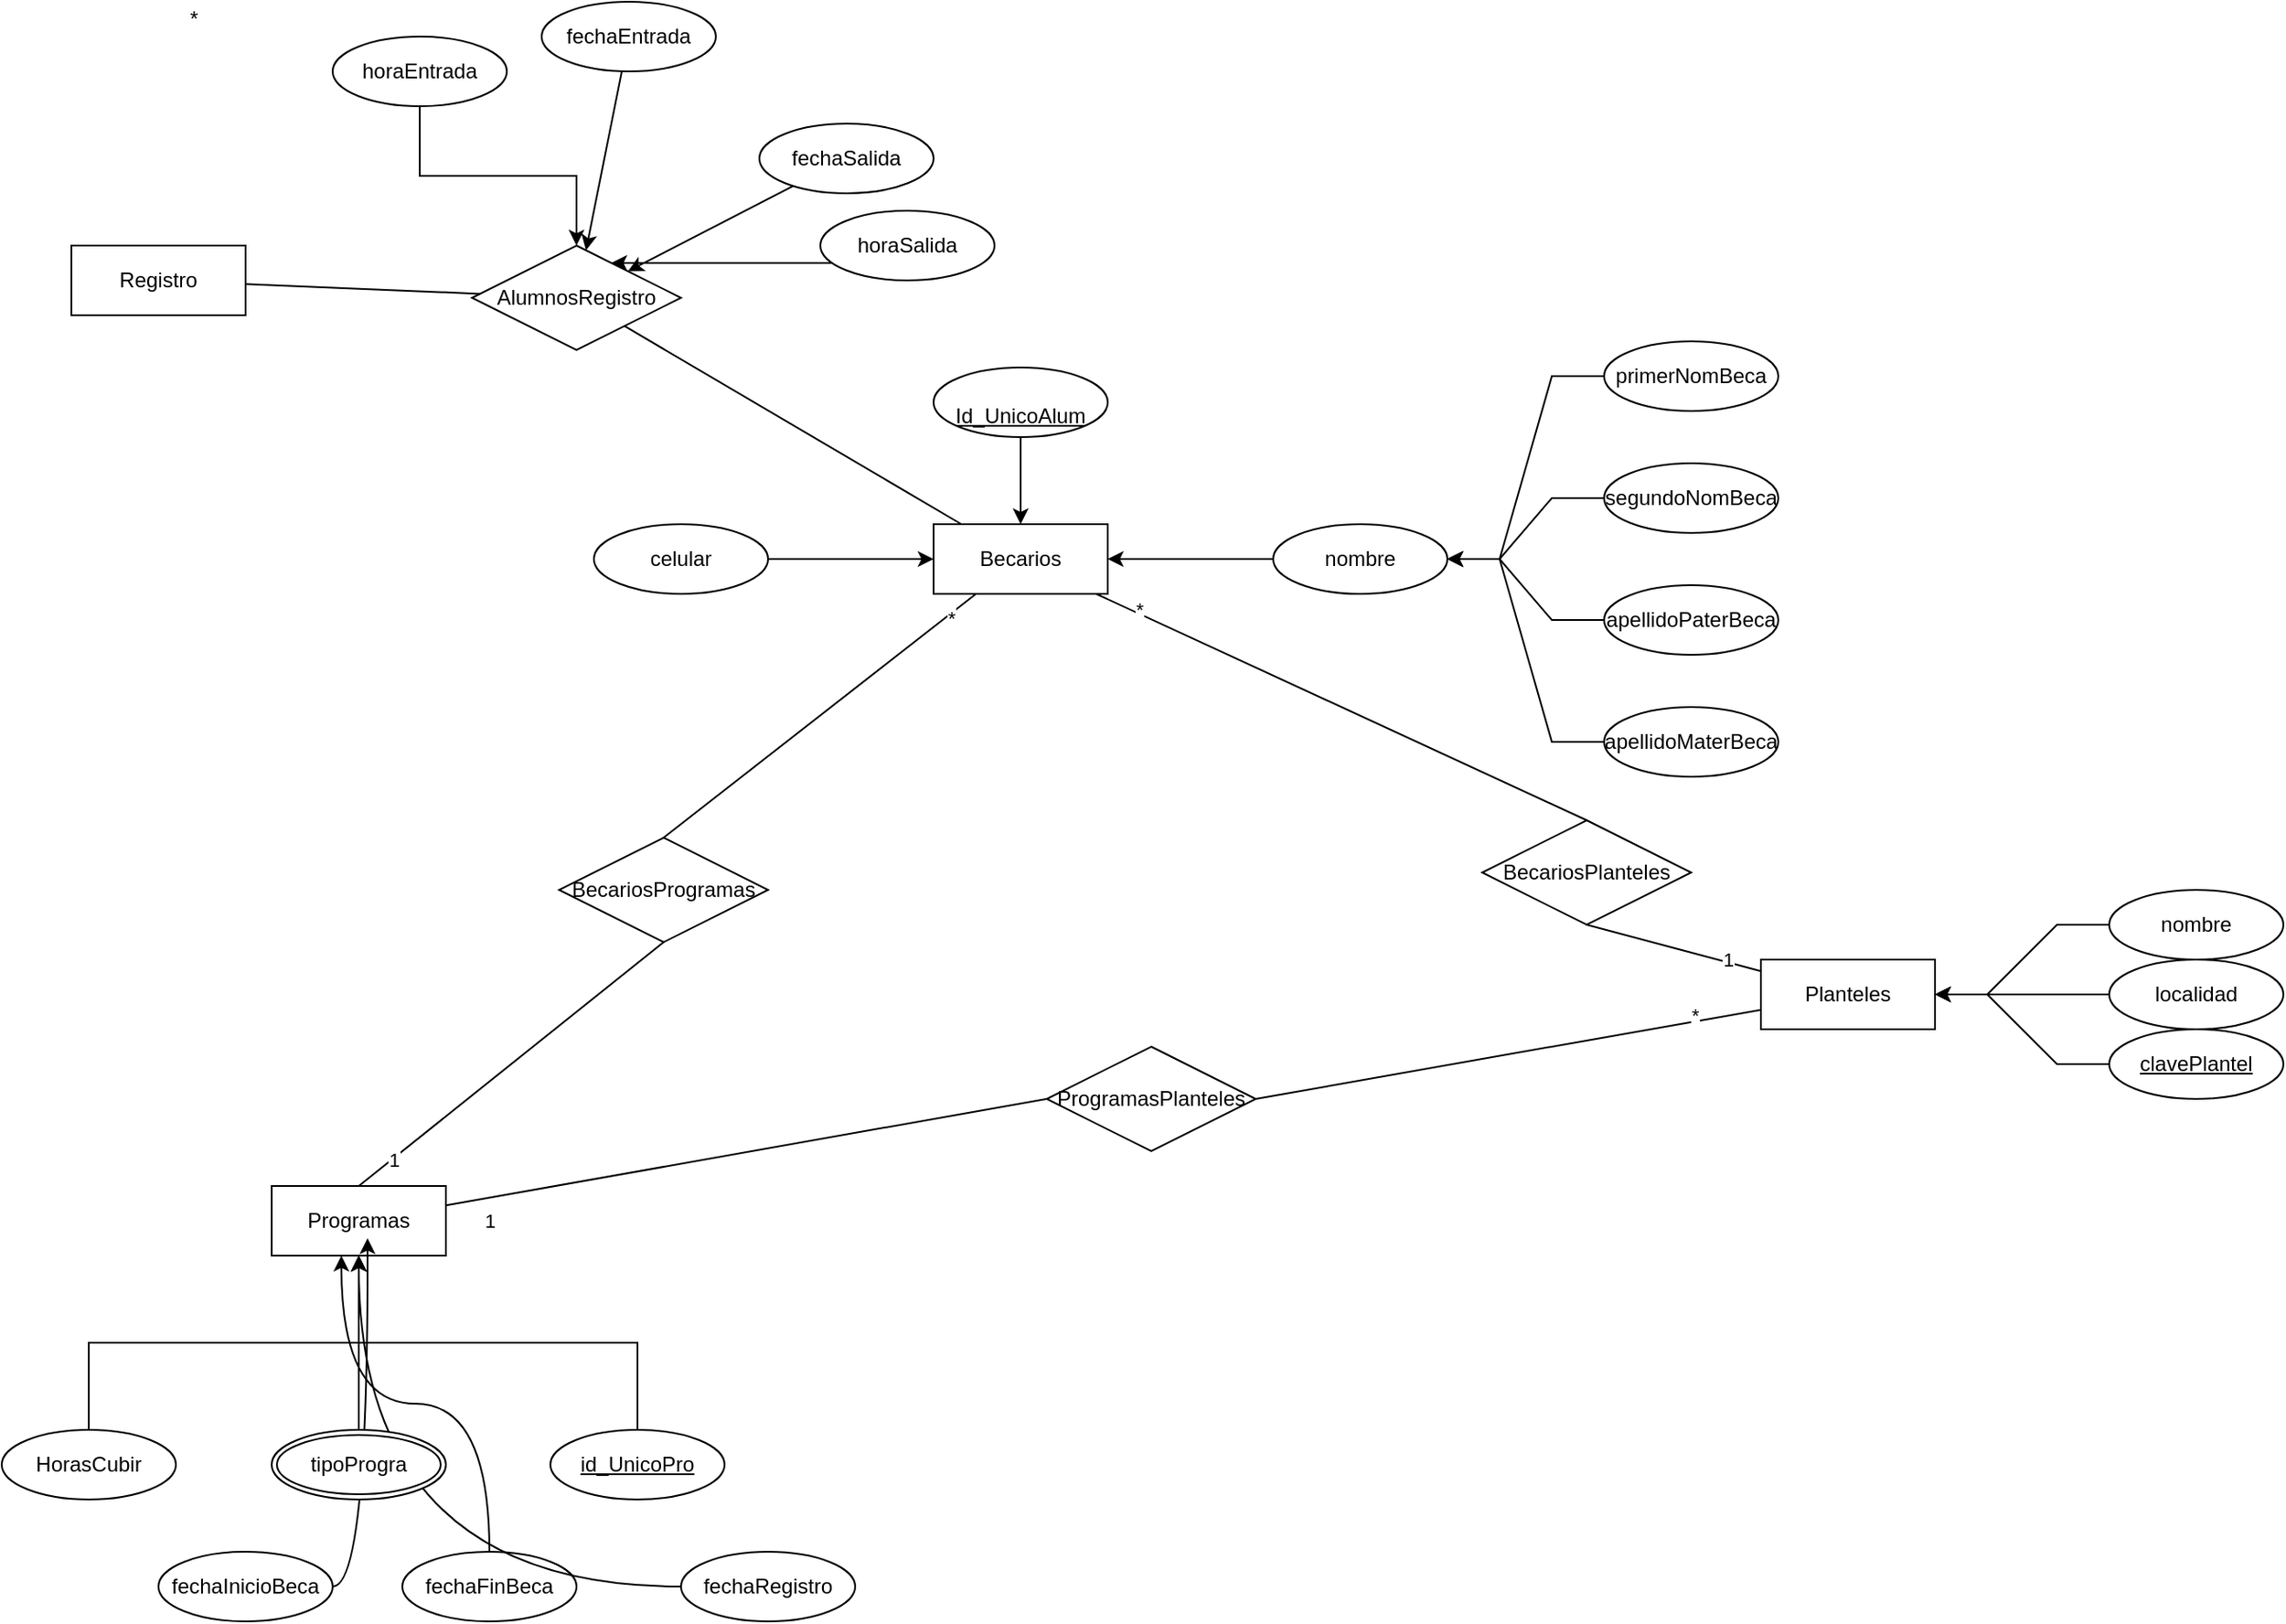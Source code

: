<mxfile version="13.7.9" type="device"><diagram id="R2lEEEUBdFMjLlhIrx00" name="Page-1"><mxGraphModel dx="1942" dy="1594" grid="1" gridSize="10" guides="1" tooltips="1" connect="1" arrows="1" fold="1" page="1" pageScale="1" pageWidth="850" pageHeight="1100" math="0" shadow="0" extFonts="Permanent Marker^https://fonts.googleapis.com/css?family=Permanent+Marker"><root><mxCell id="0"/><mxCell id="1" parent="0"/><mxCell id="RgBHQVK6Hvy90P2Zr82D-1" value="Becarios" style="whiteSpace=wrap;html=1;align=center;" parent="1" vertex="1"><mxGeometry x="375" y="70" width="100" height="40" as="geometry"/></mxCell><mxCell id="RgBHQVK6Hvy90P2Zr82D-14" style="edgeStyle=entityRelationEdgeStyle;rounded=0;orthogonalLoop=1;jettySize=auto;html=1;" parent="1" source="RgBHQVK6Hvy90P2Zr82D-2" target="RgBHQVK6Hvy90P2Zr82D-12" edge="1"><mxGeometry relative="1" as="geometry"/></mxCell><mxCell id="RgBHQVK6Hvy90P2Zr82D-2" value="primerNomBeca" style="ellipse;whiteSpace=wrap;html=1;align=center;" parent="1" vertex="1"><mxGeometry x="760" y="-35" width="100" height="40" as="geometry"/></mxCell><mxCell id="RgBHQVK6Hvy90P2Zr82D-22" style="edgeStyle=none;rounded=0;orthogonalLoop=1;jettySize=auto;html=1;" parent="1" source="RgBHQVK6Hvy90P2Zr82D-3" target="RgBHQVK6Hvy90P2Zr82D-1" edge="1"><mxGeometry relative="1" as="geometry"/></mxCell><mxCell id="RgBHQVK6Hvy90P2Zr82D-3" value="&lt;table border=&quot;0&quot; cellpadding=&quot;0&quot; cellspacing=&quot;0&quot; width=&quot;210&quot; style=&quot;border-collapse: collapse ; width: 158pt&quot;&gt;&lt;tbody&gt;&lt;tr style=&quot;height: 15.0pt&quot;&gt;&lt;br/&gt;  &lt;td height=&quot;20&quot; class=&quot;xl65&quot; width=&quot;210&quot; style=&quot;height: 15.0pt ; width: 158pt&quot;&gt;Id_UnicoAlum&lt;/td&gt;&lt;/tr&gt;&lt;/tbody&gt;&lt;/table&gt;" style="ellipse;whiteSpace=wrap;html=1;align=center;fontStyle=4;" parent="1" vertex="1"><mxGeometry x="375" y="-20" width="100" height="40" as="geometry"/></mxCell><mxCell id="RgBHQVK6Hvy90P2Zr82D-16" style="edgeStyle=entityRelationEdgeStyle;rounded=0;orthogonalLoop=1;jettySize=auto;html=1;" parent="1" source="RgBHQVK6Hvy90P2Zr82D-5" target="RgBHQVK6Hvy90P2Zr82D-12" edge="1"><mxGeometry relative="1" as="geometry"/></mxCell><mxCell id="RgBHQVK6Hvy90P2Zr82D-5" value="segundoNomBeca" style="ellipse;whiteSpace=wrap;html=1;align=center;" parent="1" vertex="1"><mxGeometry x="760" y="35" width="100" height="40" as="geometry"/></mxCell><mxCell id="RgBHQVK6Hvy90P2Zr82D-19" style="edgeStyle=entityRelationEdgeStyle;rounded=0;orthogonalLoop=1;jettySize=auto;html=1;" parent="1" source="RgBHQVK6Hvy90P2Zr82D-7" target="RgBHQVK6Hvy90P2Zr82D-1" edge="1"><mxGeometry relative="1" as="geometry"/></mxCell><mxCell id="RgBHQVK6Hvy90P2Zr82D-7" value="celular" style="ellipse;whiteSpace=wrap;html=1;align=center;" parent="1" vertex="1"><mxGeometry x="180" y="70" width="100" height="40" as="geometry"/></mxCell><mxCell id="RgBHQVK6Hvy90P2Zr82D-17" style="edgeStyle=entityRelationEdgeStyle;rounded=0;orthogonalLoop=1;jettySize=auto;html=1;" parent="1" source="RgBHQVK6Hvy90P2Zr82D-9" target="RgBHQVK6Hvy90P2Zr82D-12" edge="1"><mxGeometry relative="1" as="geometry"/></mxCell><mxCell id="RgBHQVK6Hvy90P2Zr82D-9" value="apellidoPaterBeca" style="ellipse;whiteSpace=wrap;html=1;align=center;" parent="1" vertex="1"><mxGeometry x="760" y="105" width="100" height="40" as="geometry"/></mxCell><mxCell id="RgBHQVK6Hvy90P2Zr82D-18" style="edgeStyle=entityRelationEdgeStyle;rounded=0;orthogonalLoop=1;jettySize=auto;html=1;" parent="1" source="RgBHQVK6Hvy90P2Zr82D-10" target="RgBHQVK6Hvy90P2Zr82D-12" edge="1"><mxGeometry relative="1" as="geometry"/></mxCell><mxCell id="RgBHQVK6Hvy90P2Zr82D-10" value="apellidoMaterBeca" style="ellipse;whiteSpace=wrap;html=1;align=center;" parent="1" vertex="1"><mxGeometry x="760" y="175" width="100" height="40" as="geometry"/></mxCell><mxCell id="RgBHQVK6Hvy90P2Zr82D-21" style="edgeStyle=entityRelationEdgeStyle;rounded=0;orthogonalLoop=1;jettySize=auto;html=1;" parent="1" source="RgBHQVK6Hvy90P2Zr82D-12" target="RgBHQVK6Hvy90P2Zr82D-1" edge="1"><mxGeometry relative="1" as="geometry"/></mxCell><mxCell id="RgBHQVK6Hvy90P2Zr82D-12" value="nombre" style="ellipse;whiteSpace=wrap;html=1;align=center;" parent="1" vertex="1"><mxGeometry x="570" y="70" width="100" height="40" as="geometry"/></mxCell><mxCell id="RgBHQVK6Hvy90P2Zr82D-24" value="Programas&lt;br&gt;" style="whiteSpace=wrap;html=1;align=center;" parent="1" vertex="1"><mxGeometry x="-5" y="450" width="100" height="40" as="geometry"/></mxCell><mxCell id="RgBHQVK6Hvy90P2Zr82D-36" style="edgeStyle=elbowEdgeStyle;rounded=0;orthogonalLoop=1;jettySize=auto;elbow=vertical;html=1;" parent="1" source="RgBHQVK6Hvy90P2Zr82D-26" target="RgBHQVK6Hvy90P2Zr82D-24" edge="1"><mxGeometry relative="1" as="geometry"/></mxCell><mxCell id="RgBHQVK6Hvy90P2Zr82D-26" value="id_UnicoPro" style="ellipse;whiteSpace=wrap;html=1;align=center;fontStyle=4;" parent="1" vertex="1"><mxGeometry x="155" y="590" width="100" height="40" as="geometry"/></mxCell><mxCell id="RgBHQVK6Hvy90P2Zr82D-34" style="edgeStyle=elbowEdgeStyle;rounded=0;orthogonalLoop=1;jettySize=auto;elbow=vertical;html=1;" parent="1" source="RgBHQVK6Hvy90P2Zr82D-27" target="RgBHQVK6Hvy90P2Zr82D-24" edge="1"><mxGeometry relative="1" as="geometry"/></mxCell><mxCell id="RgBHQVK6Hvy90P2Zr82D-33" style="edgeStyle=elbowEdgeStyle;rounded=0;orthogonalLoop=1;jettySize=auto;elbow=vertical;html=1;" parent="1" source="RgBHQVK6Hvy90P2Zr82D-28" target="RgBHQVK6Hvy90P2Zr82D-24" edge="1"><mxGeometry relative="1" as="geometry"/></mxCell><mxCell id="RgBHQVK6Hvy90P2Zr82D-28" value="HorasCubir" style="ellipse;whiteSpace=wrap;html=1;align=center;" parent="1" vertex="1"><mxGeometry x="-160" y="590" width="100" height="40" as="geometry"/></mxCell><mxCell id="RgBHQVK6Hvy90P2Zr82D-37" value="Planteles" style="whiteSpace=wrap;html=1;align=center;" parent="1" vertex="1"><mxGeometry x="850" y="320" width="100" height="40" as="geometry"/></mxCell><mxCell id="RgBHQVK6Hvy90P2Zr82D-40" style="edgeStyle=entityRelationEdgeStyle;rounded=0;orthogonalLoop=1;jettySize=auto;html=1;" parent="1" source="RgBHQVK6Hvy90P2Zr82D-38" target="RgBHQVK6Hvy90P2Zr82D-37" edge="1"><mxGeometry relative="1" as="geometry"/></mxCell><mxCell id="RgBHQVK6Hvy90P2Zr82D-38" value="clavePlantel" style="ellipse;whiteSpace=wrap;html=1;align=center;fontStyle=4;" parent="1" vertex="1"><mxGeometry x="1050" y="360" width="100" height="40" as="geometry"/></mxCell><mxCell id="RgBHQVK6Hvy90P2Zr82D-41" style="edgeStyle=entityRelationEdgeStyle;rounded=0;orthogonalLoop=1;jettySize=auto;html=1;" parent="1" source="RgBHQVK6Hvy90P2Zr82D-39" target="RgBHQVK6Hvy90P2Zr82D-37" edge="1"><mxGeometry relative="1" as="geometry"/></mxCell><mxCell id="RgBHQVK6Hvy90P2Zr82D-39" value="nombre" style="ellipse;whiteSpace=wrap;html=1;align=center;" parent="1" vertex="1"><mxGeometry x="1050" y="280" width="100" height="40" as="geometry"/></mxCell><mxCell id="pIyZBr5l5sI51rU7Uox2-5" style="edgeStyle=orthogonalEdgeStyle;curved=1;rounded=0;orthogonalLoop=1;jettySize=auto;html=1;entryX=0.4;entryY=1;entryDx=0;entryDy=0;entryPerimeter=0;" edge="1" parent="1" source="RgBHQVK6Hvy90P2Zr82D-44" target="RgBHQVK6Hvy90P2Zr82D-24"><mxGeometry relative="1" as="geometry"/></mxCell><mxCell id="RgBHQVK6Hvy90P2Zr82D-44" value="fechaFinBeca" style="ellipse;whiteSpace=wrap;html=1;align=center;" parent="1" vertex="1"><mxGeometry x="70" y="660" width="100" height="40" as="geometry"/></mxCell><mxCell id="pIyZBr5l5sI51rU7Uox2-4" style="edgeStyle=orthogonalEdgeStyle;curved=1;rounded=0;orthogonalLoop=1;jettySize=auto;html=1;" edge="1" parent="1" source="RgBHQVK6Hvy90P2Zr82D-45"><mxGeometry relative="1" as="geometry"><mxPoint x="50" y="480" as="targetPoint"/></mxGeometry></mxCell><mxCell id="RgBHQVK6Hvy90P2Zr82D-45" value="fechaInicioBeca" style="ellipse;whiteSpace=wrap;html=1;align=center;" parent="1" vertex="1"><mxGeometry x="-70" y="660" width="100" height="40" as="geometry"/></mxCell><mxCell id="RgBHQVK6Hvy90P2Zr82D-53" value="Registro" style="whiteSpace=wrap;html=1;align=center;" parent="1" vertex="1"><mxGeometry x="-120" y="-90" width="100" height="40" as="geometry"/></mxCell><mxCell id="RgBHQVK6Hvy90P2Zr82D-59" value="" style="endArrow=none;html=1;rounded=0;entryX=0.5;entryY=0;entryDx=0;entryDy=0;" parent="1" source="RgBHQVK6Hvy90P2Zr82D-1" target="RgBHQVK6Hvy90P2Zr82D-24" edge="1"><mxGeometry relative="1" as="geometry"><mxPoint x="450" y="240" as="sourcePoint"/><mxPoint x="610" y="240" as="targetPoint"/><Array as="points"><mxPoint x="220" y="250"/><mxPoint x="220" y="310"/></Array></mxGeometry></mxCell><mxCell id="pIyZBr5l5sI51rU7Uox2-11" value="1" style="edgeLabel;html=1;align=center;verticalAlign=middle;resizable=0;points=[];" vertex="1" connectable="0" parent="RgBHQVK6Hvy90P2Zr82D-59"><mxGeometry x="0.901" relative="1" as="geometry"><mxPoint as="offset"/></mxGeometry></mxCell><mxCell id="pIyZBr5l5sI51rU7Uox2-12" value="*" style="edgeLabel;html=1;align=center;verticalAlign=middle;resizable=0;points=[];" vertex="1" connectable="0" parent="RgBHQVK6Hvy90P2Zr82D-59"><mxGeometry x="-0.919" y="1" relative="1" as="geometry"><mxPoint x="1" as="offset"/></mxGeometry></mxCell><mxCell id="RgBHQVK6Hvy90P2Zr82D-55" value="BecariosProgramas" style="shape=rhombus;perimeter=rhombusPerimeter;whiteSpace=wrap;html=1;align=center;" parent="1" vertex="1"><mxGeometry x="160" y="250" width="120" height="60" as="geometry"/></mxCell><mxCell id="RgBHQVK6Hvy90P2Zr82D-61" value="" style="endArrow=none;html=1;rounded=0;" parent="1" source="RgBHQVK6Hvy90P2Zr82D-24" target="RgBHQVK6Hvy90P2Zr82D-37" edge="1"><mxGeometry relative="1" as="geometry"><mxPoint x="550" y="440" as="sourcePoint"/><mxPoint x="710" y="440" as="targetPoint"/><Array as="points"><mxPoint x="440" y="400"/><mxPoint x="560" y="400"/></Array></mxGeometry></mxCell><mxCell id="pIyZBr5l5sI51rU7Uox2-14" value="*" style="edgeLabel;html=1;align=center;verticalAlign=middle;resizable=0;points=[];" vertex="1" connectable="0" parent="RgBHQVK6Hvy90P2Zr82D-61"><mxGeometry x="0.901" y="4" relative="1" as="geometry"><mxPoint as="offset"/></mxGeometry></mxCell><mxCell id="pIyZBr5l5sI51rU7Uox2-15" value="1" style="edgeLabel;html=1;align=center;verticalAlign=middle;resizable=0;points=[];" vertex="1" connectable="0" parent="RgBHQVK6Hvy90P2Zr82D-61"><mxGeometry x="-0.944" y="3" relative="1" as="geometry"><mxPoint x="4.25" y="15.58" as="offset"/></mxGeometry></mxCell><mxCell id="RgBHQVK6Hvy90P2Zr82D-57" value="ProgramasPlanteles" style="shape=rhombus;perimeter=rhombusPerimeter;whiteSpace=wrap;html=1;align=center;" parent="1" vertex="1"><mxGeometry x="440" y="370" width="120" height="60" as="geometry"/></mxCell><mxCell id="RgBHQVK6Hvy90P2Zr82D-54" value="AlumnosRegistro" style="shape=rhombus;perimeter=rhombusPerimeter;whiteSpace=wrap;html=1;align=center;" parent="1" vertex="1"><mxGeometry x="110" y="-90" width="120" height="60" as="geometry"/></mxCell><mxCell id="RgBHQVK6Hvy90P2Zr82D-63" style="edgeStyle=none;rounded=0;orthogonalLoop=1;jettySize=auto;html=1;exitX=0.5;exitY=0;exitDx=0;exitDy=0;" parent="1" source="RgBHQVK6Hvy90P2Zr82D-54" target="RgBHQVK6Hvy90P2Zr82D-54" edge="1"><mxGeometry relative="1" as="geometry"/></mxCell><mxCell id="RgBHQVK6Hvy90P2Zr82D-66" style="edgeStyle=none;rounded=0;orthogonalLoop=1;jettySize=auto;html=1;" parent="1" source="RgBHQVK6Hvy90P2Zr82D-64" target="RgBHQVK6Hvy90P2Zr82D-54" edge="1"><mxGeometry relative="1" as="geometry"/></mxCell><mxCell id="RgBHQVK6Hvy90P2Zr82D-64" value="fechaEntrada" style="ellipse;whiteSpace=wrap;html=1;align=center;" parent="1" vertex="1"><mxGeometry x="150" y="-230" width="100" height="40" as="geometry"/></mxCell><mxCell id="RgBHQVK6Hvy90P2Zr82D-67" style="edgeStyle=none;rounded=0;orthogonalLoop=1;jettySize=auto;html=1;" parent="1" source="RgBHQVK6Hvy90P2Zr82D-65" target="RgBHQVK6Hvy90P2Zr82D-54" edge="1"><mxGeometry relative="1" as="geometry"/></mxCell><mxCell id="RgBHQVK6Hvy90P2Zr82D-65" value="fechaSalida" style="ellipse;whiteSpace=wrap;html=1;align=center;" parent="1" vertex="1"><mxGeometry x="275" y="-160" width="100" height="40" as="geometry"/></mxCell><mxCell id="RgBHQVK6Hvy90P2Zr82D-69" value="*" style="text;html=1;align=center;verticalAlign=middle;resizable=0;points=[];autosize=1;" parent="1" vertex="1"><mxGeometry x="-60" y="-230" width="20" height="20" as="geometry"/></mxCell><mxCell id="RgBHQVK6Hvy90P2Zr82D-75" value="" style="endArrow=none;html=1;rounded=0;" parent="1" source="RgBHQVK6Hvy90P2Zr82D-1" target="RgBHQVK6Hvy90P2Zr82D-37" edge="1"><mxGeometry relative="1" as="geometry"><mxPoint x="510" y="310" as="sourcePoint"/><mxPoint x="670" y="310" as="targetPoint"/><Array as="points"><mxPoint x="750" y="240"/><mxPoint x="750" y="300"/></Array></mxGeometry></mxCell><mxCell id="pIyZBr5l5sI51rU7Uox2-16" value="*" style="edgeLabel;html=1;align=center;verticalAlign=middle;resizable=0;points=[];" vertex="1" connectable="0" parent="RgBHQVK6Hvy90P2Zr82D-75"><mxGeometry x="-0.893" y="2" relative="1" as="geometry"><mxPoint as="offset"/></mxGeometry></mxCell><mxCell id="pIyZBr5l5sI51rU7Uox2-17" value="1" style="edgeLabel;html=1;align=center;verticalAlign=middle;resizable=0;points=[];" vertex="1" connectable="0" parent="RgBHQVK6Hvy90P2Zr82D-75"><mxGeometry x="0.915" y="2" relative="1" as="geometry"><mxPoint as="offset"/></mxGeometry></mxCell><mxCell id="RgBHQVK6Hvy90P2Zr82D-70" value="BecariosPlanteles" style="shape=rhombus;perimeter=rhombusPerimeter;whiteSpace=wrap;html=1;align=center;" parent="1" vertex="1"><mxGeometry x="690" y="240" width="120" height="60" as="geometry"/></mxCell><mxCell id="RgBHQVK6Hvy90P2Zr82D-77" value="" style="endArrow=none;html=1;rounded=0;" parent="1" source="RgBHQVK6Hvy90P2Zr82D-53" target="RgBHQVK6Hvy90P2Zr82D-54" edge="1"><mxGeometry relative="1" as="geometry"><mxPoint x="250" y="30" as="sourcePoint"/><mxPoint x="410" y="30" as="targetPoint"/></mxGeometry></mxCell><mxCell id="RgBHQVK6Hvy90P2Zr82D-78" value="" style="endArrow=none;html=1;rounded=0;" parent="1" source="RgBHQVK6Hvy90P2Zr82D-54" target="RgBHQVK6Hvy90P2Zr82D-1" edge="1"><mxGeometry relative="1" as="geometry"><mxPoint x="250" y="30" as="sourcePoint"/><mxPoint x="410" y="30" as="targetPoint"/></mxGeometry></mxCell><mxCell id="pIyZBr5l5sI51rU7Uox2-6" style="edgeStyle=orthogonalEdgeStyle;curved=1;rounded=0;orthogonalLoop=1;jettySize=auto;html=1;entryX=0.5;entryY=1;entryDx=0;entryDy=0;" edge="1" parent="1" source="pIyZBr5l5sI51rU7Uox2-2" target="RgBHQVK6Hvy90P2Zr82D-24"><mxGeometry relative="1" as="geometry"/></mxCell><mxCell id="pIyZBr5l5sI51rU7Uox2-2" value="fechaRegistro" style="ellipse;whiteSpace=wrap;html=1;align=center;" vertex="1" parent="1"><mxGeometry x="230" y="660" width="100" height="40" as="geometry"/></mxCell><mxCell id="RgBHQVK6Hvy90P2Zr82D-27" value="tipoProgra" style="ellipse;shape=doubleEllipse;margin=3;whiteSpace=wrap;html=1;align=center;" parent="1" vertex="1"><mxGeometry x="-5" y="590" width="100" height="40" as="geometry"/></mxCell><mxCell id="pIyZBr5l5sI51rU7Uox2-9" style="edgeStyle=elbowEdgeStyle;rounded=0;orthogonalLoop=1;jettySize=auto;elbow=vertical;html=1;" edge="1" parent="1" source="pIyZBr5l5sI51rU7Uox2-7" target="RgBHQVK6Hvy90P2Zr82D-54"><mxGeometry relative="1" as="geometry"/></mxCell><mxCell id="pIyZBr5l5sI51rU7Uox2-7" value="horaEntrada" style="ellipse;whiteSpace=wrap;html=1;align=center;" vertex="1" parent="1"><mxGeometry x="30" y="-210" width="100" height="40" as="geometry"/></mxCell><mxCell id="pIyZBr5l5sI51rU7Uox2-10" style="edgeStyle=elbowEdgeStyle;rounded=0;orthogonalLoop=1;jettySize=auto;elbow=vertical;html=1;" edge="1" parent="1" source="pIyZBr5l5sI51rU7Uox2-8" target="RgBHQVK6Hvy90P2Zr82D-54"><mxGeometry relative="1" as="geometry"/></mxCell><mxCell id="pIyZBr5l5sI51rU7Uox2-8" value="horaSalida" style="ellipse;whiteSpace=wrap;html=1;align=center;" vertex="1" parent="1"><mxGeometry x="310" y="-110" width="100" height="40" as="geometry"/></mxCell><mxCell id="pIyZBr5l5sI51rU7Uox2-19" style="edgeStyle=elbowEdgeStyle;rounded=0;orthogonalLoop=1;jettySize=auto;elbow=vertical;html=1;" edge="1" parent="1" source="pIyZBr5l5sI51rU7Uox2-18" target="RgBHQVK6Hvy90P2Zr82D-37"><mxGeometry relative="1" as="geometry"/></mxCell><mxCell id="pIyZBr5l5sI51rU7Uox2-18" value="localidad" style="ellipse;whiteSpace=wrap;html=1;align=center;" vertex="1" parent="1"><mxGeometry x="1050" y="320" width="100" height="40" as="geometry"/></mxCell></root></mxGraphModel></diagram></mxfile>